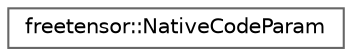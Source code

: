 digraph "Graphical Class Hierarchy"
{
 // LATEX_PDF_SIZE
  bgcolor="transparent";
  edge [fontname=Helvetica,fontsize=10,labelfontname=Helvetica,labelfontsize=10];
  node [fontname=Helvetica,fontsize=10,shape=box,height=0.2,width=0.4];
  rankdir="LR";
  Node0 [label="freetensor::NativeCodeParam",height=0.2,width=0.4,color="grey40", fillcolor="white", style="filled",URL="$structfreetensor_1_1NativeCodeParam.html",tooltip=" "];
}
